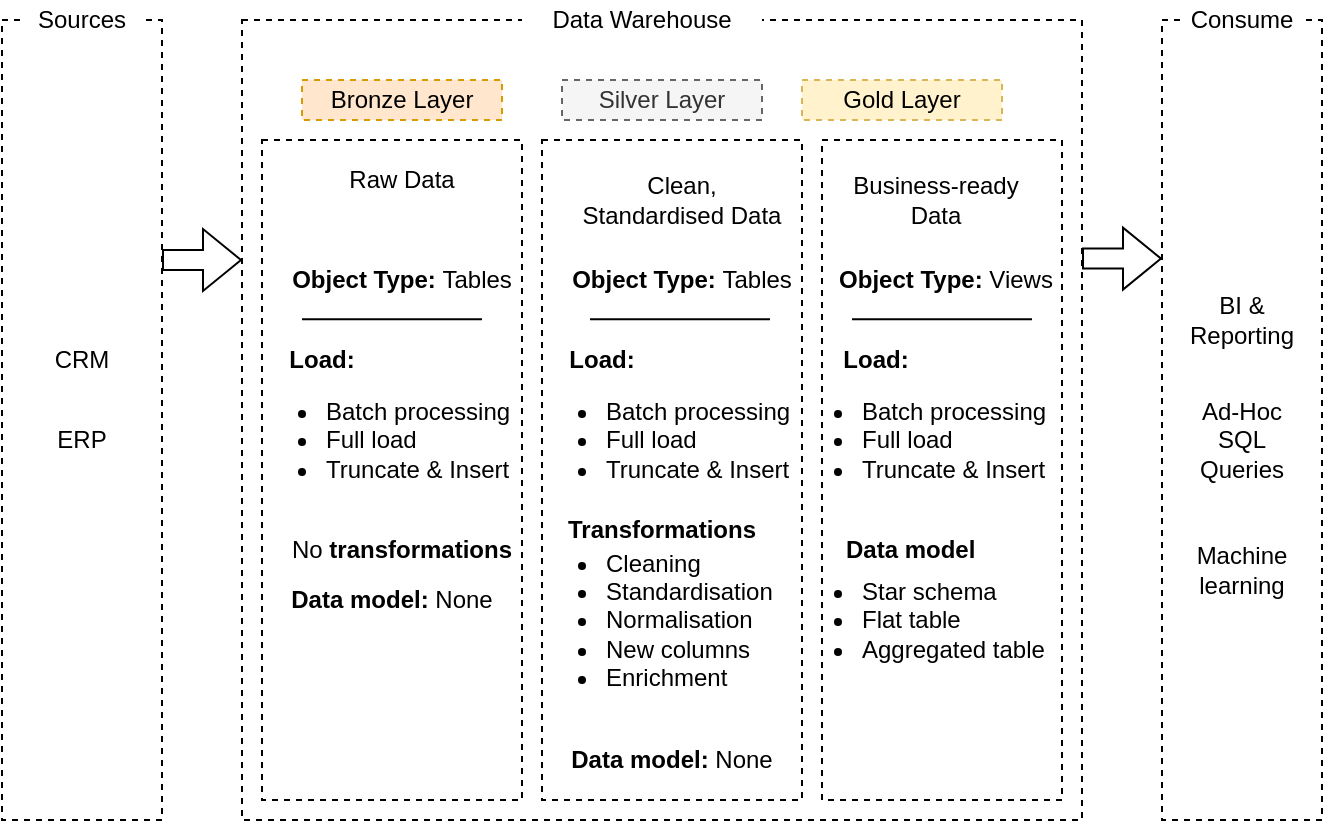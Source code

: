 <mxfile version="27.2.0">
  <diagram name="Page-1" id="iDzVzw2Stnl3RY0k-AoH">
    <mxGraphModel dx="983" dy="541" grid="1" gridSize="10" guides="1" tooltips="1" connect="1" arrows="1" fold="1" page="1" pageScale="1" pageWidth="827" pageHeight="1169" math="0" shadow="0">
      <root>
        <mxCell id="0" />
        <mxCell id="1" parent="0" />
        <mxCell id="G-Gvxx7JG4d2A8vgpMfp-1" value="" style="rounded=0;whiteSpace=wrap;html=1;fillColor=none;dashed=1;strokeColor=default;" vertex="1" parent="1">
          <mxGeometry x="120" y="320" width="80" height="400" as="geometry" />
        </mxCell>
        <mxCell id="G-Gvxx7JG4d2A8vgpMfp-2" value="Sources" style="rounded=0;whiteSpace=wrap;html=1;fillColor=default;strokeColor=none;" vertex="1" parent="1">
          <mxGeometry x="130" y="310" width="60" height="20" as="geometry" />
        </mxCell>
        <mxCell id="G-Gvxx7JG4d2A8vgpMfp-3" value="" style="rounded=0;whiteSpace=wrap;html=1;fillColor=none;dashed=1;strokeColor=default;" vertex="1" parent="1">
          <mxGeometry x="240" y="320" width="420" height="400" as="geometry" />
        </mxCell>
        <mxCell id="G-Gvxx7JG4d2A8vgpMfp-4" value="Data Warehouse" style="rounded=0;whiteSpace=wrap;html=1;fillColor=default;strokeColor=none;" vertex="1" parent="1">
          <mxGeometry x="380" y="310" width="120" height="20" as="geometry" />
        </mxCell>
        <mxCell id="G-Gvxx7JG4d2A8vgpMfp-6" value="" style="rounded=0;whiteSpace=wrap;html=1;fillColor=none;dashed=1;strokeColor=default;" vertex="1" parent="1">
          <mxGeometry x="700" y="320" width="80" height="400" as="geometry" />
        </mxCell>
        <mxCell id="G-Gvxx7JG4d2A8vgpMfp-7" value="Consume" style="rounded=0;whiteSpace=wrap;html=1;fillColor=default;strokeColor=none;" vertex="1" parent="1">
          <mxGeometry x="710" y="310" width="60" height="20" as="geometry" />
        </mxCell>
        <mxCell id="G-Gvxx7JG4d2A8vgpMfp-9" value="Bronze Layer" style="rounded=0;whiteSpace=wrap;html=1;fillColor=#ffe6cc;dashed=1;strokeColor=#d79b00;" vertex="1" parent="1">
          <mxGeometry x="270" y="350" width="100" height="20" as="geometry" />
        </mxCell>
        <mxCell id="G-Gvxx7JG4d2A8vgpMfp-10" value="Silver Layer" style="rounded=0;whiteSpace=wrap;html=1;fillColor=#f5f5f5;dashed=1;strokeColor=#666666;fontColor=#333333;" vertex="1" parent="1">
          <mxGeometry x="400" y="350" width="100" height="20" as="geometry" />
        </mxCell>
        <mxCell id="G-Gvxx7JG4d2A8vgpMfp-11" value="Gold Layer" style="rounded=0;whiteSpace=wrap;html=1;fillColor=#fff2cc;dashed=1;strokeColor=#d6b656;" vertex="1" parent="1">
          <mxGeometry x="520" y="350" width="100" height="20" as="geometry" />
        </mxCell>
        <mxCell id="G-Gvxx7JG4d2A8vgpMfp-12" value="" style="rounded=0;whiteSpace=wrap;html=1;fillColor=none;dashed=1;strokeColor=default;" vertex="1" parent="1">
          <mxGeometry x="250" y="380" width="130" height="330" as="geometry" />
        </mxCell>
        <mxCell id="G-Gvxx7JG4d2A8vgpMfp-13" value="" style="rounded=0;whiteSpace=wrap;html=1;fillColor=none;dashed=1;strokeColor=default;" vertex="1" parent="1">
          <mxGeometry x="390" y="380" width="130" height="330" as="geometry" />
        </mxCell>
        <mxCell id="G-Gvxx7JG4d2A8vgpMfp-14" value="" style="rounded=0;whiteSpace=wrap;html=1;fillColor=none;dashed=1;strokeColor=default;" vertex="1" parent="1">
          <mxGeometry x="530" y="380" width="120" height="330" as="geometry" />
        </mxCell>
        <mxCell id="G-Gvxx7JG4d2A8vgpMfp-20" value="CRM" style="rounded=0;whiteSpace=wrap;html=1;fillColor=none;strokeColor=none;" vertex="1" parent="1">
          <mxGeometry x="130" y="480" width="60" height="20" as="geometry" />
        </mxCell>
        <mxCell id="G-Gvxx7JG4d2A8vgpMfp-21" value="ERP" style="rounded=0;whiteSpace=wrap;html=1;fillColor=none;strokeColor=none;" vertex="1" parent="1">
          <mxGeometry x="130" y="520" width="60" height="20" as="geometry" />
        </mxCell>
        <mxCell id="G-Gvxx7JG4d2A8vgpMfp-22" value="" style="shape=flexArrow;endArrow=classic;html=1;rounded=0;" edge="1" parent="1">
          <mxGeometry width="50" height="50" relative="1" as="geometry">
            <mxPoint x="200" y="440" as="sourcePoint" />
            <mxPoint x="240" y="440" as="targetPoint" />
          </mxGeometry>
        </mxCell>
        <mxCell id="G-Gvxx7JG4d2A8vgpMfp-23" value="" style="shape=flexArrow;endArrow=classic;html=1;rounded=0;" edge="1" parent="1">
          <mxGeometry width="50" height="50" relative="1" as="geometry">
            <mxPoint x="660" y="439.31" as="sourcePoint" />
            <mxPoint x="700" y="439.31" as="targetPoint" />
          </mxGeometry>
        </mxCell>
        <mxCell id="G-Gvxx7JG4d2A8vgpMfp-24" value="Raw Data" style="rounded=0;whiteSpace=wrap;html=1;fillColor=none;strokeColor=none;" vertex="1" parent="1">
          <mxGeometry x="290" y="390" width="60" height="20" as="geometry" />
        </mxCell>
        <mxCell id="G-Gvxx7JG4d2A8vgpMfp-25" value="Clean, Standardised Data" style="rounded=0;whiteSpace=wrap;html=1;fillColor=none;strokeColor=none;" vertex="1" parent="1">
          <mxGeometry x="405" y="400" width="110" height="20" as="geometry" />
        </mxCell>
        <mxCell id="G-Gvxx7JG4d2A8vgpMfp-26" value="Business-ready&lt;br&gt;Data" style="rounded=0;whiteSpace=wrap;html=1;fillColor=none;strokeColor=none;" vertex="1" parent="1">
          <mxGeometry x="532" y="400" width="110" height="20" as="geometry" />
        </mxCell>
        <mxCell id="G-Gvxx7JG4d2A8vgpMfp-27" value="&lt;font&gt;&lt;b style=&quot;&quot;&gt;Object Type: &lt;/b&gt;Tables&lt;/font&gt;" style="rounded=0;whiteSpace=wrap;html=1;fillColor=none;strokeColor=none;" vertex="1" parent="1">
          <mxGeometry x="260" y="440" width="120" height="20" as="geometry" />
        </mxCell>
        <mxCell id="G-Gvxx7JG4d2A8vgpMfp-28" value="&lt;b&gt;Load:&lt;/b&gt;" style="rounded=0;whiteSpace=wrap;html=1;fillColor=none;strokeColor=none;" vertex="1" parent="1">
          <mxGeometry x="220" y="480" width="120" height="20" as="geometry" />
        </mxCell>
        <mxCell id="G-Gvxx7JG4d2A8vgpMfp-30" value="&lt;ul&gt;&lt;li&gt;Batch processing&amp;nbsp;&lt;/li&gt;&lt;li&gt;Full load&lt;/li&gt;&lt;li&gt;Truncate &amp;amp; Insert&lt;/li&gt;&lt;/ul&gt;" style="rounded=0;whiteSpace=wrap;html=1;fillColor=none;strokeColor=none;align=left;" vertex="1" parent="1">
          <mxGeometry x="240" y="520" width="140" height="20" as="geometry" />
        </mxCell>
        <mxCell id="G-Gvxx7JG4d2A8vgpMfp-32" value="No&lt;b&gt; transformations&lt;/b&gt;" style="rounded=0;whiteSpace=wrap;html=1;fillColor=none;strokeColor=none;" vertex="1" parent="1">
          <mxGeometry x="260" y="575" width="120" height="20" as="geometry" />
        </mxCell>
        <mxCell id="G-Gvxx7JG4d2A8vgpMfp-33" value="&lt;b&gt;Data model: &lt;/b&gt;None" style="rounded=0;whiteSpace=wrap;html=1;fillColor=none;strokeColor=none;" vertex="1" parent="1">
          <mxGeometry x="255" y="600" width="120" height="20" as="geometry" />
        </mxCell>
        <mxCell id="G-Gvxx7JG4d2A8vgpMfp-34" value="&lt;font&gt;&lt;b style=&quot;&quot;&gt;Object Type: &lt;/b&gt;Tables&lt;/font&gt;" style="rounded=0;whiteSpace=wrap;html=1;fillColor=none;strokeColor=none;" vertex="1" parent="1">
          <mxGeometry x="400" y="440" width="120" height="20" as="geometry" />
        </mxCell>
        <mxCell id="G-Gvxx7JG4d2A8vgpMfp-35" value="&lt;b&gt;Load:&lt;/b&gt;" style="rounded=0;whiteSpace=wrap;html=1;fillColor=none;strokeColor=none;" vertex="1" parent="1">
          <mxGeometry x="360" y="480" width="120" height="20" as="geometry" />
        </mxCell>
        <mxCell id="G-Gvxx7JG4d2A8vgpMfp-36" value="&lt;ul&gt;&lt;li&gt;Batch processing&amp;nbsp;&lt;/li&gt;&lt;li&gt;Full load&lt;/li&gt;&lt;li&gt;Truncate &amp;amp; Insert&lt;/li&gt;&lt;/ul&gt;" style="rounded=0;whiteSpace=wrap;html=1;fillColor=none;strokeColor=none;align=left;" vertex="1" parent="1">
          <mxGeometry x="380" y="520" width="140" height="20" as="geometry" />
        </mxCell>
        <mxCell id="G-Gvxx7JG4d2A8vgpMfp-37" value="&lt;b&gt;Transformations&lt;/b&gt;" style="rounded=0;whiteSpace=wrap;html=1;fillColor=none;strokeColor=none;" vertex="1" parent="1">
          <mxGeometry x="390" y="565" width="120" height="20" as="geometry" />
        </mxCell>
        <mxCell id="G-Gvxx7JG4d2A8vgpMfp-38" value="&lt;b&gt;Data model: &lt;/b&gt;None" style="rounded=0;whiteSpace=wrap;html=1;fillColor=none;strokeColor=none;" vertex="1" parent="1">
          <mxGeometry x="395" y="680" width="120" height="20" as="geometry" />
        </mxCell>
        <mxCell id="G-Gvxx7JG4d2A8vgpMfp-39" value="&lt;ul&gt;&lt;li&gt;Cleaning&amp;nbsp;&lt;/li&gt;&lt;li&gt;Standardisation&lt;/li&gt;&lt;li&gt;Normalisation&lt;/li&gt;&lt;li&gt;New columns&amp;nbsp;&lt;/li&gt;&lt;li&gt;Enrichment&lt;/li&gt;&lt;/ul&gt;" style="rounded=0;whiteSpace=wrap;html=1;fillColor=none;strokeColor=none;align=left;" vertex="1" parent="1">
          <mxGeometry x="380" y="610" width="140" height="20" as="geometry" />
        </mxCell>
        <mxCell id="G-Gvxx7JG4d2A8vgpMfp-41" style="edgeStyle=orthogonalEdgeStyle;rounded=0;orthogonalLoop=1;jettySize=auto;html=1;exitX=0.5;exitY=1;exitDx=0;exitDy=0;" edge="1" parent="1" source="G-Gvxx7JG4d2A8vgpMfp-39" target="G-Gvxx7JG4d2A8vgpMfp-39">
          <mxGeometry relative="1" as="geometry" />
        </mxCell>
        <mxCell id="G-Gvxx7JG4d2A8vgpMfp-42" value="&lt;font&gt;&lt;b style=&quot;&quot;&gt;Object Type: &lt;/b&gt;Views&lt;/font&gt;" style="rounded=0;whiteSpace=wrap;html=1;fillColor=none;strokeColor=none;" vertex="1" parent="1">
          <mxGeometry x="532" y="440" width="120" height="20" as="geometry" />
        </mxCell>
        <mxCell id="G-Gvxx7JG4d2A8vgpMfp-43" value="&lt;b&gt;Load:&lt;/b&gt;" style="rounded=0;whiteSpace=wrap;html=1;fillColor=none;strokeColor=none;" vertex="1" parent="1">
          <mxGeometry x="497" y="480" width="120" height="20" as="geometry" />
        </mxCell>
        <mxCell id="G-Gvxx7JG4d2A8vgpMfp-44" value="&lt;ul&gt;&lt;li&gt;Batch processing&amp;nbsp;&lt;/li&gt;&lt;li&gt;Full load&lt;/li&gt;&lt;li&gt;Truncate &amp;amp; Insert&lt;/li&gt;&lt;/ul&gt;" style="rounded=0;whiteSpace=wrap;html=1;fillColor=none;strokeColor=none;align=left;" vertex="1" parent="1">
          <mxGeometry x="508" y="520" width="140" height="20" as="geometry" />
        </mxCell>
        <mxCell id="G-Gvxx7JG4d2A8vgpMfp-45" value="&lt;b&gt;Data model&lt;/b&gt;" style="rounded=0;whiteSpace=wrap;html=1;fillColor=none;strokeColor=none;align=left;" vertex="1" parent="1">
          <mxGeometry x="540" y="575" width="120" height="20" as="geometry" />
        </mxCell>
        <mxCell id="G-Gvxx7JG4d2A8vgpMfp-46" value="&lt;ul&gt;&lt;li&gt;Star schema&amp;nbsp;&lt;/li&gt;&lt;li&gt;Flat table&lt;/li&gt;&lt;li&gt;Aggregated table&lt;/li&gt;&lt;/ul&gt;" style="rounded=0;whiteSpace=wrap;html=1;fillColor=none;strokeColor=none;align=left;" vertex="1" parent="1">
          <mxGeometry x="508" y="610" width="140" height="20" as="geometry" />
        </mxCell>
        <mxCell id="G-Gvxx7JG4d2A8vgpMfp-47" value="BI &amp;amp; Reporting&lt;span style=&quot;color: rgba(0, 0, 0, 0); font-family: monospace; font-size: 0px; text-align: start; text-wrap-mode: nowrap;&quot;&gt;%3CmxGraphModel%3E%3Croot%3E%3CmxCell%20id%3D%220%22%2F%3E%3CmxCell%20id%3D%221%22%20parent%3D%220%22%2F%3E%3CmxCell%20id%3D%222%22%20value%3D%22CRM%22%20style%3D%22rounded%3D0%3BwhiteSpace%3Dwrap%3Bhtml%3D1%3BfillColor%3Dnone%3BstrokeColor%3Dnone%3B%22%20vertex%3D%221%22%20parent%3D%221%22%3E%3CmxGeometry%20x%3D%22130%22%20y%3D%22480%22%20width%3D%2260%22%20height%3D%2220%22%20as%3D%22geometry%22%2F%3E%3C%2FmxCell%3E%3CmxCell%20id%3D%223%22%20value%3D%22ERP%22%20style%3D%22rounded%3D0%3BwhiteSpace%3Dwrap%3Bhtml%3D1%3BfillColor%3Dnone%3BstrokeColor%3Dnone%3B%22%20vertex%3D%221%22%20parent%3D%221%22%3E%3CmxGeometry%20x%3D%22130%22%20y%3D%22520%22%20width%3D%2260%22%20height%3D%2220%22%20as%3D%22geometry%22%2F%3E%3C%2FmxCell%3E%3C%2Froot%3E%3C%2FmxGraphModel%3E&lt;/span&gt;" style="rounded=0;whiteSpace=wrap;html=1;fillColor=none;strokeColor=none;" vertex="1" parent="1">
          <mxGeometry x="710" y="460" width="60" height="20" as="geometry" />
        </mxCell>
        <mxCell id="G-Gvxx7JG4d2A8vgpMfp-48" value="Ad-Hoc&lt;br&gt;SQL Queries" style="rounded=0;whiteSpace=wrap;html=1;fillColor=none;strokeColor=none;" vertex="1" parent="1">
          <mxGeometry x="710" y="520" width="60" height="20" as="geometry" />
        </mxCell>
        <mxCell id="G-Gvxx7JG4d2A8vgpMfp-49" value="Machine learning" style="rounded=0;whiteSpace=wrap;html=1;fillColor=none;strokeColor=none;" vertex="1" parent="1">
          <mxGeometry x="710" y="585" width="60" height="20" as="geometry" />
        </mxCell>
        <mxCell id="G-Gvxx7JG4d2A8vgpMfp-50" value="" style="endArrow=none;html=1;rounded=0;exitX=0;exitY=0;exitDx=0;exitDy=0;fontStyle=1" edge="1" parent="1">
          <mxGeometry width="50" height="50" relative="1" as="geometry">
            <mxPoint x="270.0" y="469.66" as="sourcePoint" />
            <mxPoint x="360" y="469.66" as="targetPoint" />
          </mxGeometry>
        </mxCell>
        <mxCell id="G-Gvxx7JG4d2A8vgpMfp-51" value="" style="endArrow=none;html=1;rounded=0;exitX=0;exitY=0;exitDx=0;exitDy=0;" edge="1" parent="1">
          <mxGeometry width="50" height="50" relative="1" as="geometry">
            <mxPoint x="414" y="469.66" as="sourcePoint" />
            <mxPoint x="504.0" y="469.66" as="targetPoint" />
          </mxGeometry>
        </mxCell>
        <mxCell id="G-Gvxx7JG4d2A8vgpMfp-52" value="" style="endArrow=none;html=1;rounded=0;exitX=0;exitY=0;exitDx=0;exitDy=0;" edge="1" parent="1">
          <mxGeometry width="50" height="50" relative="1" as="geometry">
            <mxPoint x="545" y="469.66" as="sourcePoint" />
            <mxPoint x="635.0" y="469.66" as="targetPoint" />
          </mxGeometry>
        </mxCell>
      </root>
    </mxGraphModel>
  </diagram>
</mxfile>
